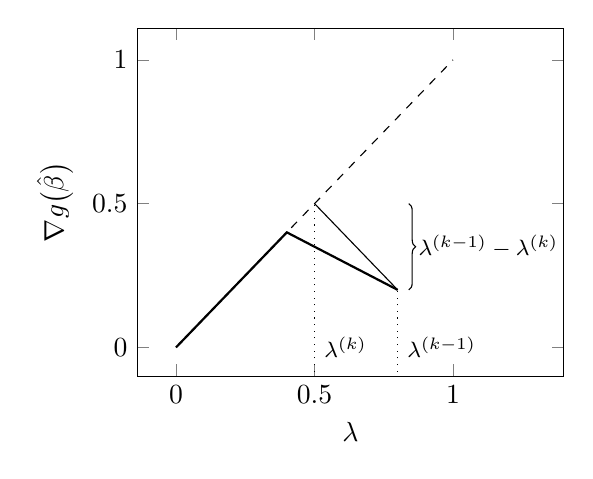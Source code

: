 \begin{tikzpicture}
\begin{axis}[
    ylabel = \(\nabla g\big(\hat\beta\big)\),
    xlabel = \(\lambda\),
    xmax = 1.4,
    ymin = -0.1,
    width = 7cm,
    height = 6cm
]
\addplot[style = dashed]
    coordinates {
        (0,0)
        (1,1)
    };
\addplot[]
    coordinates {
        (0.8,0.2)
        (0.5,0.5)
    };
\addplot[thick]
    coordinates {
        (0.8,0.2)
        (0.4,0.4)
        (0,0)
    };
\draw [decorate,decoration={brace},xshift=4pt]
(0.8,0.5) -- (0.8,0.2)node [right,black,midway] {\footnotesize
$\lambda^{(k-1)}-\lambda^{(k)}$};

\addplot[style=dotted]
    coordinates {
        (0.5,-0.2)
        (0.5,0.5)
    };
\addplot[style=dotted]
    coordinates {
        (0.8,-0.2)
        (0.8,0.2)
    };
\node [right] at (0.5,0) {\footnotesize$\lambda^{(k)}$};
\node [right] at (0.8,0) {\footnotesize$\lambda^{(k-1)}$};
\end{axis}
\end{tikzpicture}